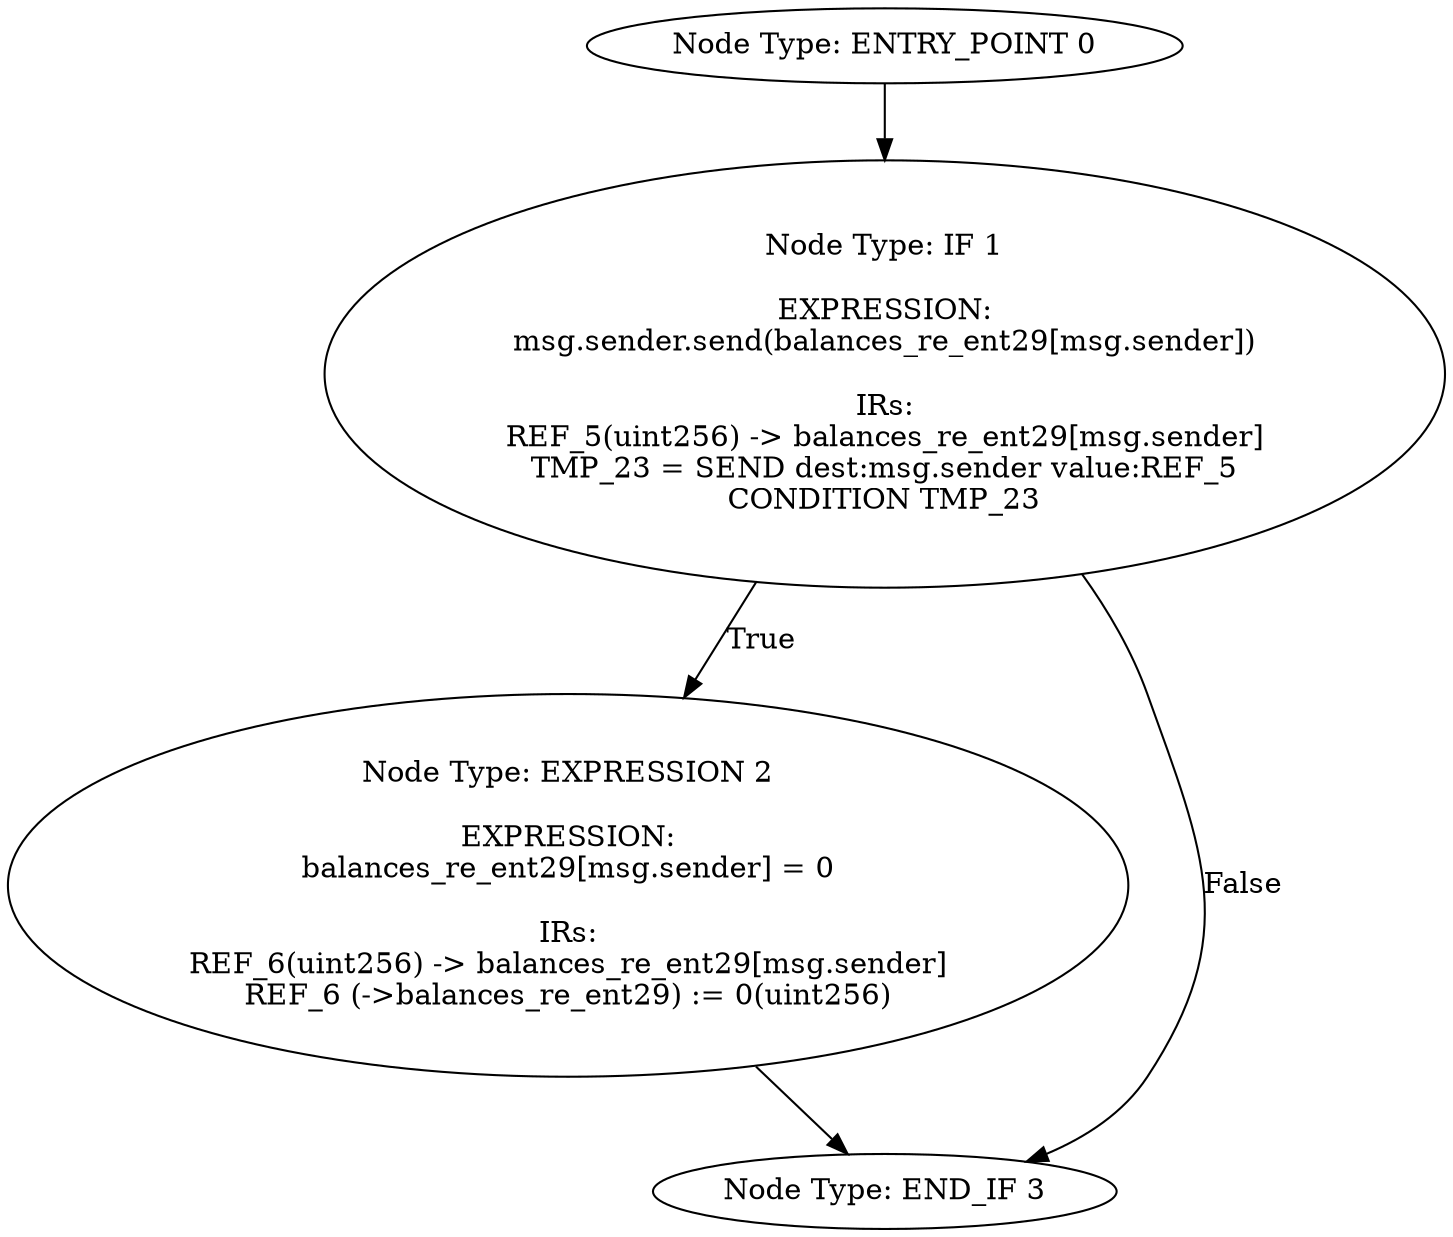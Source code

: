 digraph{
0[label="Node Type: ENTRY_POINT 0
"];
0->1;
1[label="Node Type: IF 1

EXPRESSION:
msg.sender.send(balances_re_ent29[msg.sender])

IRs:
REF_5(uint256) -> balances_re_ent29[msg.sender]
TMP_23 = SEND dest:msg.sender value:REF_5
CONDITION TMP_23"];
1->2[label="True"];
1->3[label="False"];
2[label="Node Type: EXPRESSION 2

EXPRESSION:
balances_re_ent29[msg.sender] = 0

IRs:
REF_6(uint256) -> balances_re_ent29[msg.sender]
REF_6 (->balances_re_ent29) := 0(uint256)"];
2->3;
3[label="Node Type: END_IF 3
"];
}
